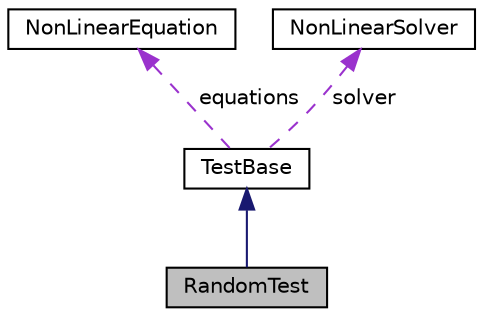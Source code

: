 digraph "RandomTest"
{
 // LATEX_PDF_SIZE
  edge [fontname="Helvetica",fontsize="10",labelfontname="Helvetica",labelfontsize="10"];
  node [fontname="Helvetica",fontsize="10",shape=record];
  Node1 [label="RandomTest",height=0.2,width=0.4,color="black", fillcolor="grey75", style="filled", fontcolor="black",tooltip=" "];
  Node2 -> Node1 [dir="back",color="midnightblue",fontsize="10",style="solid",fontname="Helvetica"];
  Node2 [label="TestBase",height=0.2,width=0.4,color="black", fillcolor="white", style="filled",URL="$class_test_base.html",tooltip=" "];
  Node3 -> Node2 [dir="back",color="darkorchid3",fontsize="10",style="dashed",label=" equations" ,fontname="Helvetica"];
  Node3 [label="NonLinearEquation",height=0.2,width=0.4,color="black", fillcolor="white", style="filled",URL="$class_non_linear_equation.html",tooltip=" "];
  Node4 -> Node2 [dir="back",color="darkorchid3",fontsize="10",style="dashed",label=" solver" ,fontname="Helvetica"];
  Node4 [label="NonLinearSolver",height=0.2,width=0.4,color="black", fillcolor="white", style="filled",URL="$class_non_linear_solver.html",tooltip=" "];
}
